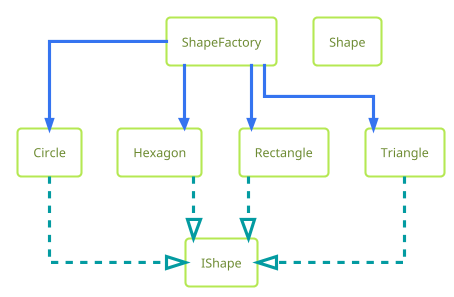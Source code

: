 @startuml

!theme hacker
top to bottom direction
skinparam linetype ortho

rectangle Circle
rectangle Hexagon
rectangle IShape
rectangle Rectangle
rectangle Shape
rectangle ShapeFactory
rectangle Triangle

Circle        -[#039ba1,dashed]-^  IShape       
Hexagon       -[#039ba1,dashed]-^  IShape       
Rectangle     -[#039ba1,dashed]-^  IShape           
Triangle      -[#039ba1,dashed]-^  IShape

ShapeFactory -[#3574f0,plain]->> Circle
ShapeFactory -[#3574f0,plain]->> Hexagon  
ShapeFactory -[#3574f0,plain]->> Rectangle
ShapeFactory -[#3574f0,plain]->> Triangle
@enduml
